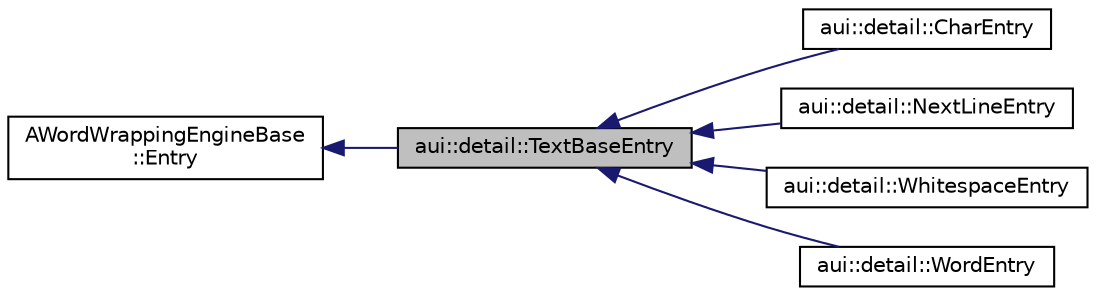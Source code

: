digraph "aui::detail::TextBaseEntry"
{
 // LATEX_PDF_SIZE
  edge [fontname="Helvetica",fontsize="10",labelfontname="Helvetica",labelfontsize="10"];
  node [fontname="Helvetica",fontsize="10",shape=record];
  rankdir="LR";
  Node1 [label="aui::detail::TextBaseEntry",height=0.2,width=0.4,color="black", fillcolor="grey75", style="filled", fontcolor="black",tooltip=" "];
  Node2 -> Node1 [dir="back",color="midnightblue",fontsize="10",style="solid",fontname="Helvetica"];
  Node2 [label="AWordWrappingEngineBase\l::Entry",height=0.2,width=0.4,color="black", fillcolor="white", style="filled",URL="$classAWordWrappingEngineBase_1_1Entry.html",tooltip=" "];
  Node1 -> Node3 [dir="back",color="midnightblue",fontsize="10",style="solid",fontname="Helvetica"];
  Node3 [label="aui::detail::CharEntry",height=0.2,width=0.4,color="black", fillcolor="white", style="filled",URL="$classaui_1_1detail_1_1CharEntry.html",tooltip=" "];
  Node1 -> Node4 [dir="back",color="midnightblue",fontsize="10",style="solid",fontname="Helvetica"];
  Node4 [label="aui::detail::NextLineEntry",height=0.2,width=0.4,color="black", fillcolor="white", style="filled",URL="$classaui_1_1detail_1_1NextLineEntry.html",tooltip=" "];
  Node1 -> Node5 [dir="back",color="midnightblue",fontsize="10",style="solid",fontname="Helvetica"];
  Node5 [label="aui::detail::WhitespaceEntry",height=0.2,width=0.4,color="black", fillcolor="white", style="filled",URL="$classaui_1_1detail_1_1WhitespaceEntry.html",tooltip=" "];
  Node1 -> Node6 [dir="back",color="midnightblue",fontsize="10",style="solid",fontname="Helvetica"];
  Node6 [label="aui::detail::WordEntry",height=0.2,width=0.4,color="black", fillcolor="white", style="filled",URL="$classaui_1_1detail_1_1WordEntry.html",tooltip=" "];
}
